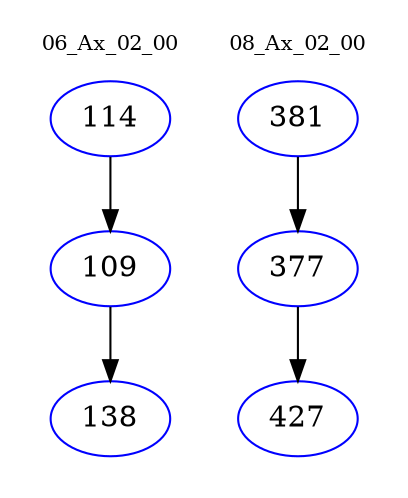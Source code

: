 digraph{
subgraph cluster_0 {
color = white
label = "06_Ax_02_00";
fontsize=10;
T0_114 [label="114", color="blue"]
T0_114 -> T0_109 [color="black"]
T0_109 [label="109", color="blue"]
T0_109 -> T0_138 [color="black"]
T0_138 [label="138", color="blue"]
}
subgraph cluster_1 {
color = white
label = "08_Ax_02_00";
fontsize=10;
T1_381 [label="381", color="blue"]
T1_381 -> T1_377 [color="black"]
T1_377 [label="377", color="blue"]
T1_377 -> T1_427 [color="black"]
T1_427 [label="427", color="blue"]
}
}
